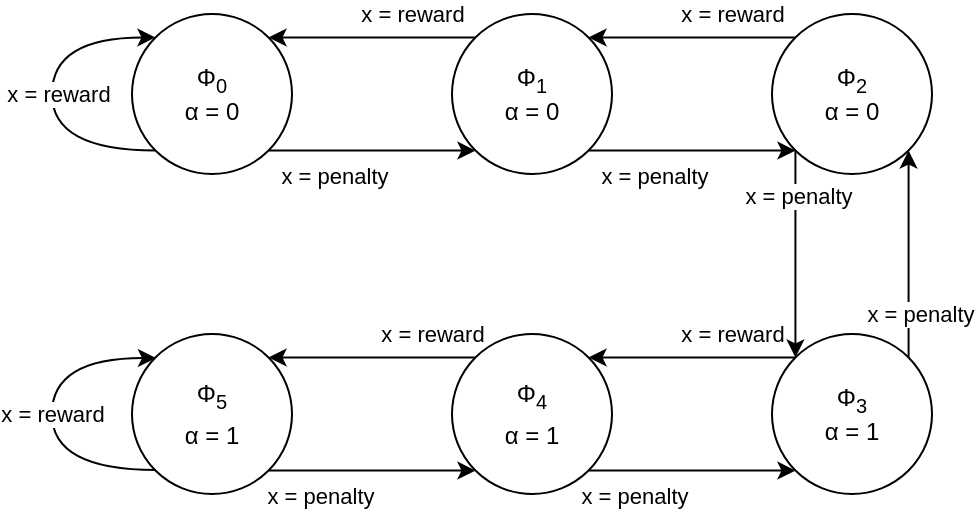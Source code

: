 <mxfile>
    <diagram id="KDbgJDeF_daJlh_SaD5Q" name="Page-1">
        <mxGraphModel dx="823" dy="575" grid="1" gridSize="10" guides="1" tooltips="1" connect="1" arrows="1" fold="1" page="1" pageScale="1" pageWidth="827" pageHeight="1169" math="0" shadow="0">
            <root>
                <mxCell id="0"/>
                <mxCell id="1" parent="0"/>
                <mxCell id="11" style="edgeStyle=orthogonalEdgeStyle;html=1;exitX=1;exitY=1;exitDx=0;exitDy=0;entryX=0;entryY=1;entryDx=0;entryDy=0;curved=1;" edge="1" parent="1" source="2" target="3">
                    <mxGeometry relative="1" as="geometry"/>
                </mxCell>
                <mxCell id="27" value="x = penalty" style="edgeLabel;html=1;align=center;verticalAlign=middle;resizable=0;points=[];fontFamily=Helvetica;fontSize=11;fontColor=default;labelBackgroundColor=default;" vertex="1" connectable="0" parent="11">
                    <mxGeometry x="-0.183" relative="1" as="geometry">
                        <mxPoint x="-10" y="12" as="offset"/>
                    </mxGeometry>
                </mxCell>
                <mxCell id="2" value="Φ&lt;sub&gt;0&lt;/sub&gt;&lt;div&gt;α = 0&lt;/div&gt;" style="ellipse;whiteSpace=wrap;html=1;aspect=fixed;" vertex="1" parent="1">
                    <mxGeometry x="200" y="120" width="80" height="80" as="geometry"/>
                </mxCell>
                <mxCell id="12" style="edgeStyle=orthogonalEdgeStyle;shape=connector;curved=1;rounded=1;html=1;exitX=0;exitY=0;exitDx=0;exitDy=0;entryX=1;entryY=0;entryDx=0;entryDy=0;strokeColor=default;align=center;verticalAlign=middle;fontFamily=Helvetica;fontSize=11;fontColor=default;labelBackgroundColor=default;endArrow=classic;" edge="1" parent="1" source="3" target="2">
                    <mxGeometry relative="1" as="geometry"/>
                </mxCell>
                <mxCell id="29" value="x = reward" style="edgeLabel;html=1;align=center;verticalAlign=middle;resizable=0;points=[];fontFamily=Helvetica;fontSize=11;fontColor=default;labelBackgroundColor=default;" vertex="1" connectable="0" parent="12">
                    <mxGeometry x="0.37" y="1" relative="1" as="geometry">
                        <mxPoint x="39" y="-13" as="offset"/>
                    </mxGeometry>
                </mxCell>
                <mxCell id="13" style="edgeStyle=orthogonalEdgeStyle;shape=connector;curved=1;rounded=1;html=1;exitX=1;exitY=1;exitDx=0;exitDy=0;entryX=0;entryY=1;entryDx=0;entryDy=0;strokeColor=default;align=center;verticalAlign=middle;fontFamily=Helvetica;fontSize=11;fontColor=default;labelBackgroundColor=default;endArrow=classic;" edge="1" parent="1" source="3" target="4">
                    <mxGeometry relative="1" as="geometry"/>
                </mxCell>
                <mxCell id="28" value="x = penalty" style="edgeLabel;html=1;align=center;verticalAlign=middle;resizable=0;points=[];fontFamily=Helvetica;fontSize=11;fontColor=default;labelBackgroundColor=default;" vertex="1" connectable="0" parent="13">
                    <mxGeometry x="-0.133" relative="1" as="geometry">
                        <mxPoint x="-13" y="12" as="offset"/>
                    </mxGeometry>
                </mxCell>
                <mxCell id="3" value="Φ&lt;sub&gt;1&lt;/sub&gt;&lt;div&gt;α = 0&lt;/div&gt;" style="ellipse;whiteSpace=wrap;html=1;aspect=fixed;" vertex="1" parent="1">
                    <mxGeometry x="360" y="120" width="80" height="80" as="geometry"/>
                </mxCell>
                <mxCell id="14" style="edgeStyle=orthogonalEdgeStyle;shape=connector;curved=1;rounded=1;html=1;exitX=0;exitY=0;exitDx=0;exitDy=0;entryX=1;entryY=0;entryDx=0;entryDy=0;strokeColor=default;align=center;verticalAlign=middle;fontFamily=Helvetica;fontSize=11;fontColor=default;labelBackgroundColor=default;endArrow=classic;" edge="1" parent="1" source="4" target="3">
                    <mxGeometry relative="1" as="geometry"/>
                </mxCell>
                <mxCell id="30" value="x = reward" style="edgeLabel;html=1;align=center;verticalAlign=middle;resizable=0;points=[];fontFamily=Helvetica;fontSize=11;fontColor=default;labelBackgroundColor=default;" vertex="1" connectable="0" parent="14">
                    <mxGeometry x="0.084" y="-1" relative="1" as="geometry">
                        <mxPoint x="24" y="-11" as="offset"/>
                    </mxGeometry>
                </mxCell>
                <mxCell id="35" style="edgeStyle=orthogonalEdgeStyle;shape=connector;curved=1;rounded=1;html=1;exitX=0;exitY=1;exitDx=0;exitDy=0;entryX=0;entryY=0;entryDx=0;entryDy=0;strokeColor=default;align=center;verticalAlign=middle;fontFamily=Helvetica;fontSize=11;fontColor=default;labelBackgroundColor=default;endArrow=classic;" edge="1" parent="1" source="4" target="7">
                    <mxGeometry relative="1" as="geometry"/>
                </mxCell>
                <mxCell id="37" value="x = penalty" style="edgeLabel;html=1;align=center;verticalAlign=middle;resizable=0;points=[];fontFamily=Helvetica;fontSize=11;fontColor=default;labelBackgroundColor=default;" vertex="1" connectable="0" parent="35">
                    <mxGeometry x="0.026" y="1" relative="1" as="geometry">
                        <mxPoint y="-31" as="offset"/>
                    </mxGeometry>
                </mxCell>
                <mxCell id="4" value="&lt;font&gt;Φ&lt;sub style=&quot;&quot;&gt;2&lt;/sub&gt;&lt;/font&gt;&lt;div&gt;&lt;font&gt;α = 0&lt;/font&gt;&lt;/div&gt;" style="ellipse;whiteSpace=wrap;html=1;aspect=fixed;" vertex="1" parent="1">
                    <mxGeometry x="520" y="120" width="80" height="80" as="geometry"/>
                </mxCell>
                <mxCell id="26" style="edgeStyle=orthogonalEdgeStyle;shape=connector;curved=1;rounded=1;html=1;exitX=1;exitY=1;exitDx=0;exitDy=0;entryX=0;entryY=1;entryDx=0;entryDy=0;strokeColor=default;align=center;verticalAlign=middle;fontFamily=Helvetica;fontSize=11;fontColor=default;labelBackgroundColor=default;endArrow=classic;" edge="1" parent="1" source="5" target="6">
                    <mxGeometry relative="1" as="geometry"/>
                </mxCell>
                <mxCell id="40" value="x = penalty" style="edgeLabel;html=1;align=center;verticalAlign=middle;resizable=0;points=[];fontFamily=Helvetica;fontSize=11;fontColor=default;labelBackgroundColor=default;" vertex="1" connectable="0" parent="26">
                    <mxGeometry x="-0.52" y="-3" relative="1" as="geometry">
                        <mxPoint y="9" as="offset"/>
                    </mxGeometry>
                </mxCell>
                <mxCell id="5" value="&lt;font&gt;Φ&lt;sub style=&quot;&quot;&gt;5&lt;/sub&gt;&lt;/font&gt;&lt;div&gt;&lt;sub&gt;&lt;font style=&quot;font-size: 12px;&quot;&gt;α = 1&lt;/font&gt;&lt;/sub&gt;&lt;/div&gt;" style="ellipse;whiteSpace=wrap;html=1;aspect=fixed;" vertex="1" parent="1">
                    <mxGeometry x="200" y="280" width="80" height="80" as="geometry"/>
                </mxCell>
                <mxCell id="24" style="edgeStyle=orthogonalEdgeStyle;shape=connector;curved=1;rounded=1;html=1;exitX=1;exitY=1;exitDx=0;exitDy=0;entryX=0;entryY=1;entryDx=0;entryDy=0;strokeColor=default;align=center;verticalAlign=middle;fontFamily=Helvetica;fontSize=11;fontColor=default;labelBackgroundColor=default;endArrow=classic;" edge="1" parent="1" source="6" target="7">
                    <mxGeometry relative="1" as="geometry"/>
                </mxCell>
                <mxCell id="34" value="x = penalty" style="edgeLabel;html=1;align=center;verticalAlign=middle;resizable=0;points=[];fontFamily=Helvetica;fontSize=11;fontColor=default;labelBackgroundColor=default;" vertex="1" connectable="0" parent="24">
                    <mxGeometry x="-0.071" relative="1" as="geometry">
                        <mxPoint x="-26" y="12" as="offset"/>
                    </mxGeometry>
                </mxCell>
                <mxCell id="25" style="edgeStyle=orthogonalEdgeStyle;shape=connector;curved=1;rounded=1;html=1;exitX=0;exitY=0;exitDx=0;exitDy=0;entryX=1;entryY=0;entryDx=0;entryDy=0;strokeColor=default;align=center;verticalAlign=middle;fontFamily=Helvetica;fontSize=11;fontColor=default;labelBackgroundColor=default;endArrow=classic;" edge="1" parent="1" source="6" target="5">
                    <mxGeometry relative="1" as="geometry"/>
                </mxCell>
                <mxCell id="39" value="x = reward" style="edgeLabel;html=1;align=center;verticalAlign=middle;resizable=0;points=[];fontFamily=Helvetica;fontSize=11;fontColor=default;labelBackgroundColor=default;" vertex="1" connectable="0" parent="25">
                    <mxGeometry x="0.233" y="-1" relative="1" as="geometry">
                        <mxPoint x="42" y="-11" as="offset"/>
                    </mxGeometry>
                </mxCell>
                <mxCell id="6" value="&lt;font&gt;Φ&lt;sub style=&quot;&quot;&gt;4&lt;/sub&gt;&lt;/font&gt;&lt;div&gt;&lt;sub&gt;&lt;font style=&quot;font-size: 12px;&quot;&gt;α = 1&lt;/font&gt;&lt;/sub&gt;&lt;/div&gt;" style="ellipse;whiteSpace=wrap;html=1;aspect=fixed;" vertex="1" parent="1">
                    <mxGeometry x="360" y="280" width="80" height="80" as="geometry"/>
                </mxCell>
                <mxCell id="23" style="edgeStyle=orthogonalEdgeStyle;shape=connector;curved=1;rounded=1;html=1;exitX=0;exitY=0;exitDx=0;exitDy=0;entryX=1;entryY=0;entryDx=0;entryDy=0;strokeColor=default;align=center;verticalAlign=middle;fontFamily=Helvetica;fontSize=11;fontColor=default;labelBackgroundColor=default;endArrow=classic;" edge="1" parent="1" source="7" target="6">
                    <mxGeometry relative="1" as="geometry"/>
                </mxCell>
                <mxCell id="33" value="x = reward" style="edgeLabel;html=1;align=center;verticalAlign=middle;resizable=0;points=[];fontFamily=Helvetica;fontSize=11;fontColor=default;labelBackgroundColor=default;" vertex="1" connectable="0" parent="23">
                    <mxGeometry x="0.121" y="-1" relative="1" as="geometry">
                        <mxPoint x="26" y="-11" as="offset"/>
                    </mxGeometry>
                </mxCell>
                <mxCell id="36" style="edgeStyle=orthogonalEdgeStyle;shape=connector;curved=1;rounded=1;html=1;exitX=1;exitY=0;exitDx=0;exitDy=0;entryX=1;entryY=1;entryDx=0;entryDy=0;strokeColor=default;align=center;verticalAlign=middle;fontFamily=Helvetica;fontSize=11;fontColor=default;labelBackgroundColor=default;endArrow=classic;" edge="1" parent="1" source="7" target="4">
                    <mxGeometry relative="1" as="geometry"/>
                </mxCell>
                <mxCell id="38" value="x = penalty" style="edgeLabel;html=1;align=center;verticalAlign=middle;resizable=0;points=[];fontFamily=Helvetica;fontSize=11;fontColor=default;labelBackgroundColor=default;" vertex="1" connectable="0" parent="36">
                    <mxGeometry x="-0.188" y="-5" relative="1" as="geometry">
                        <mxPoint y="20" as="offset"/>
                    </mxGeometry>
                </mxCell>
                <mxCell id="7" value="&lt;font&gt;Φ&lt;sub style=&quot;&quot;&gt;3&lt;/sub&gt;&lt;/font&gt;&lt;div&gt;&lt;font&gt;α = 1&lt;/font&gt;&lt;/div&gt;" style="ellipse;whiteSpace=wrap;html=1;aspect=fixed;" vertex="1" parent="1">
                    <mxGeometry x="520" y="280" width="80" height="80" as="geometry"/>
                </mxCell>
                <mxCell id="44" value="" style="curved=1;endArrow=classic;html=1;rounded=1;strokeColor=default;align=center;verticalAlign=middle;fontFamily=Helvetica;fontSize=11;fontColor=default;labelBackgroundColor=default;edgeStyle=orthogonalEdgeStyle;entryX=0;entryY=0;entryDx=0;entryDy=0;exitX=0;exitY=1;exitDx=0;exitDy=0;" edge="1" parent="1" source="2" target="2">
                    <mxGeometry width="50" height="50" relative="1" as="geometry">
                        <mxPoint x="140" y="190" as="sourcePoint"/>
                        <mxPoint x="140" y="135" as="targetPoint"/>
                        <Array as="points">
                            <mxPoint x="160" y="188"/>
                            <mxPoint x="160" y="132"/>
                        </Array>
                    </mxGeometry>
                </mxCell>
                <mxCell id="46" value="x = reward" style="edgeLabel;html=1;align=center;verticalAlign=middle;resizable=0;points=[];fontFamily=Helvetica;fontSize=11;fontColor=default;labelBackgroundColor=default;" vertex="1" connectable="0" parent="44">
                    <mxGeometry x="0.079" y="-3" relative="1" as="geometry">
                        <mxPoint y="6" as="offset"/>
                    </mxGeometry>
                </mxCell>
                <mxCell id="45" value="" style="curved=1;endArrow=classic;html=1;rounded=1;strokeColor=default;align=center;verticalAlign=middle;fontFamily=Helvetica;fontSize=11;fontColor=default;labelBackgroundColor=default;edgeStyle=orthogonalEdgeStyle;entryX=0;entryY=0;entryDx=0;entryDy=0;exitX=0;exitY=1;exitDx=0;exitDy=0;" edge="1" parent="1">
                    <mxGeometry width="50" height="50" relative="1" as="geometry">
                        <mxPoint x="211.97" y="348" as="sourcePoint"/>
                        <mxPoint x="211.97" y="292" as="targetPoint"/>
                        <Array as="points">
                            <mxPoint x="159.97" y="348"/>
                            <mxPoint x="159.97" y="292"/>
                        </Array>
                    </mxGeometry>
                </mxCell>
                <mxCell id="47" value="x = reward" style="edgeLabel;html=1;align=center;verticalAlign=middle;resizable=0;points=[];fontFamily=Helvetica;fontSize=11;fontColor=default;labelBackgroundColor=default;" vertex="1" connectable="0" parent="45">
                    <mxGeometry x="0.174" y="-5" relative="1" as="geometry">
                        <mxPoint x="-5" y="14" as="offset"/>
                    </mxGeometry>
                </mxCell>
            </root>
        </mxGraphModel>
    </diagram>
</mxfile>